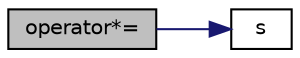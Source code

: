 digraph "operator*="
{
  bgcolor="transparent";
  edge [fontname="Helvetica",fontsize="10",labelfontname="Helvetica",labelfontsize="10"];
  node [fontname="Helvetica",fontsize="10",shape=record];
  rankdir="LR";
  Node3384 [label="operator*=",height=0.2,width=0.4,color="black", fillcolor="grey75", style="filled", fontcolor="black"];
  Node3384 -> Node3385 [color="midnightblue",fontsize="10",style="solid",fontname="Helvetica"];
  Node3385 [label="s",height=0.2,width=0.4,color="black",URL="$a19343.html#abb9c4233033fad2ad0206cd4adad3b9f"];
}
